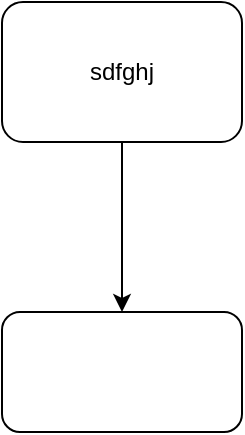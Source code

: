 <mxfile version="20.0.3" type="github">
  <diagram id="EFYNGHQYf4nHP9qjL98A" name="Page-1">
    <mxGraphModel dx="946" dy="535" grid="1" gridSize="10" guides="1" tooltips="1" connect="1" arrows="1" fold="1" page="1" pageScale="1" pageWidth="827" pageHeight="1169" math="0" shadow="0">
      <root>
        <mxCell id="0" />
        <mxCell id="1" parent="0" />
        <mxCell id="bFfOgemtZS5Zrurw8KE3-3" value="" style="edgeStyle=orthogonalEdgeStyle;rounded=0;orthogonalLoop=1;jettySize=auto;html=1;" edge="1" parent="1" source="bFfOgemtZS5Zrurw8KE3-1" target="bFfOgemtZS5Zrurw8KE3-2">
          <mxGeometry relative="1" as="geometry" />
        </mxCell>
        <mxCell id="bFfOgemtZS5Zrurw8KE3-1" value="sdfghj" style="rounded=1;whiteSpace=wrap;html=1;" vertex="1" parent="1">
          <mxGeometry x="354" y="300" width="120" height="70" as="geometry" />
        </mxCell>
        <mxCell id="bFfOgemtZS5Zrurw8KE3-2" value="" style="rounded=1;whiteSpace=wrap;html=1;" vertex="1" parent="1">
          <mxGeometry x="354" y="455" width="120" height="60" as="geometry" />
        </mxCell>
      </root>
    </mxGraphModel>
  </diagram>
</mxfile>
